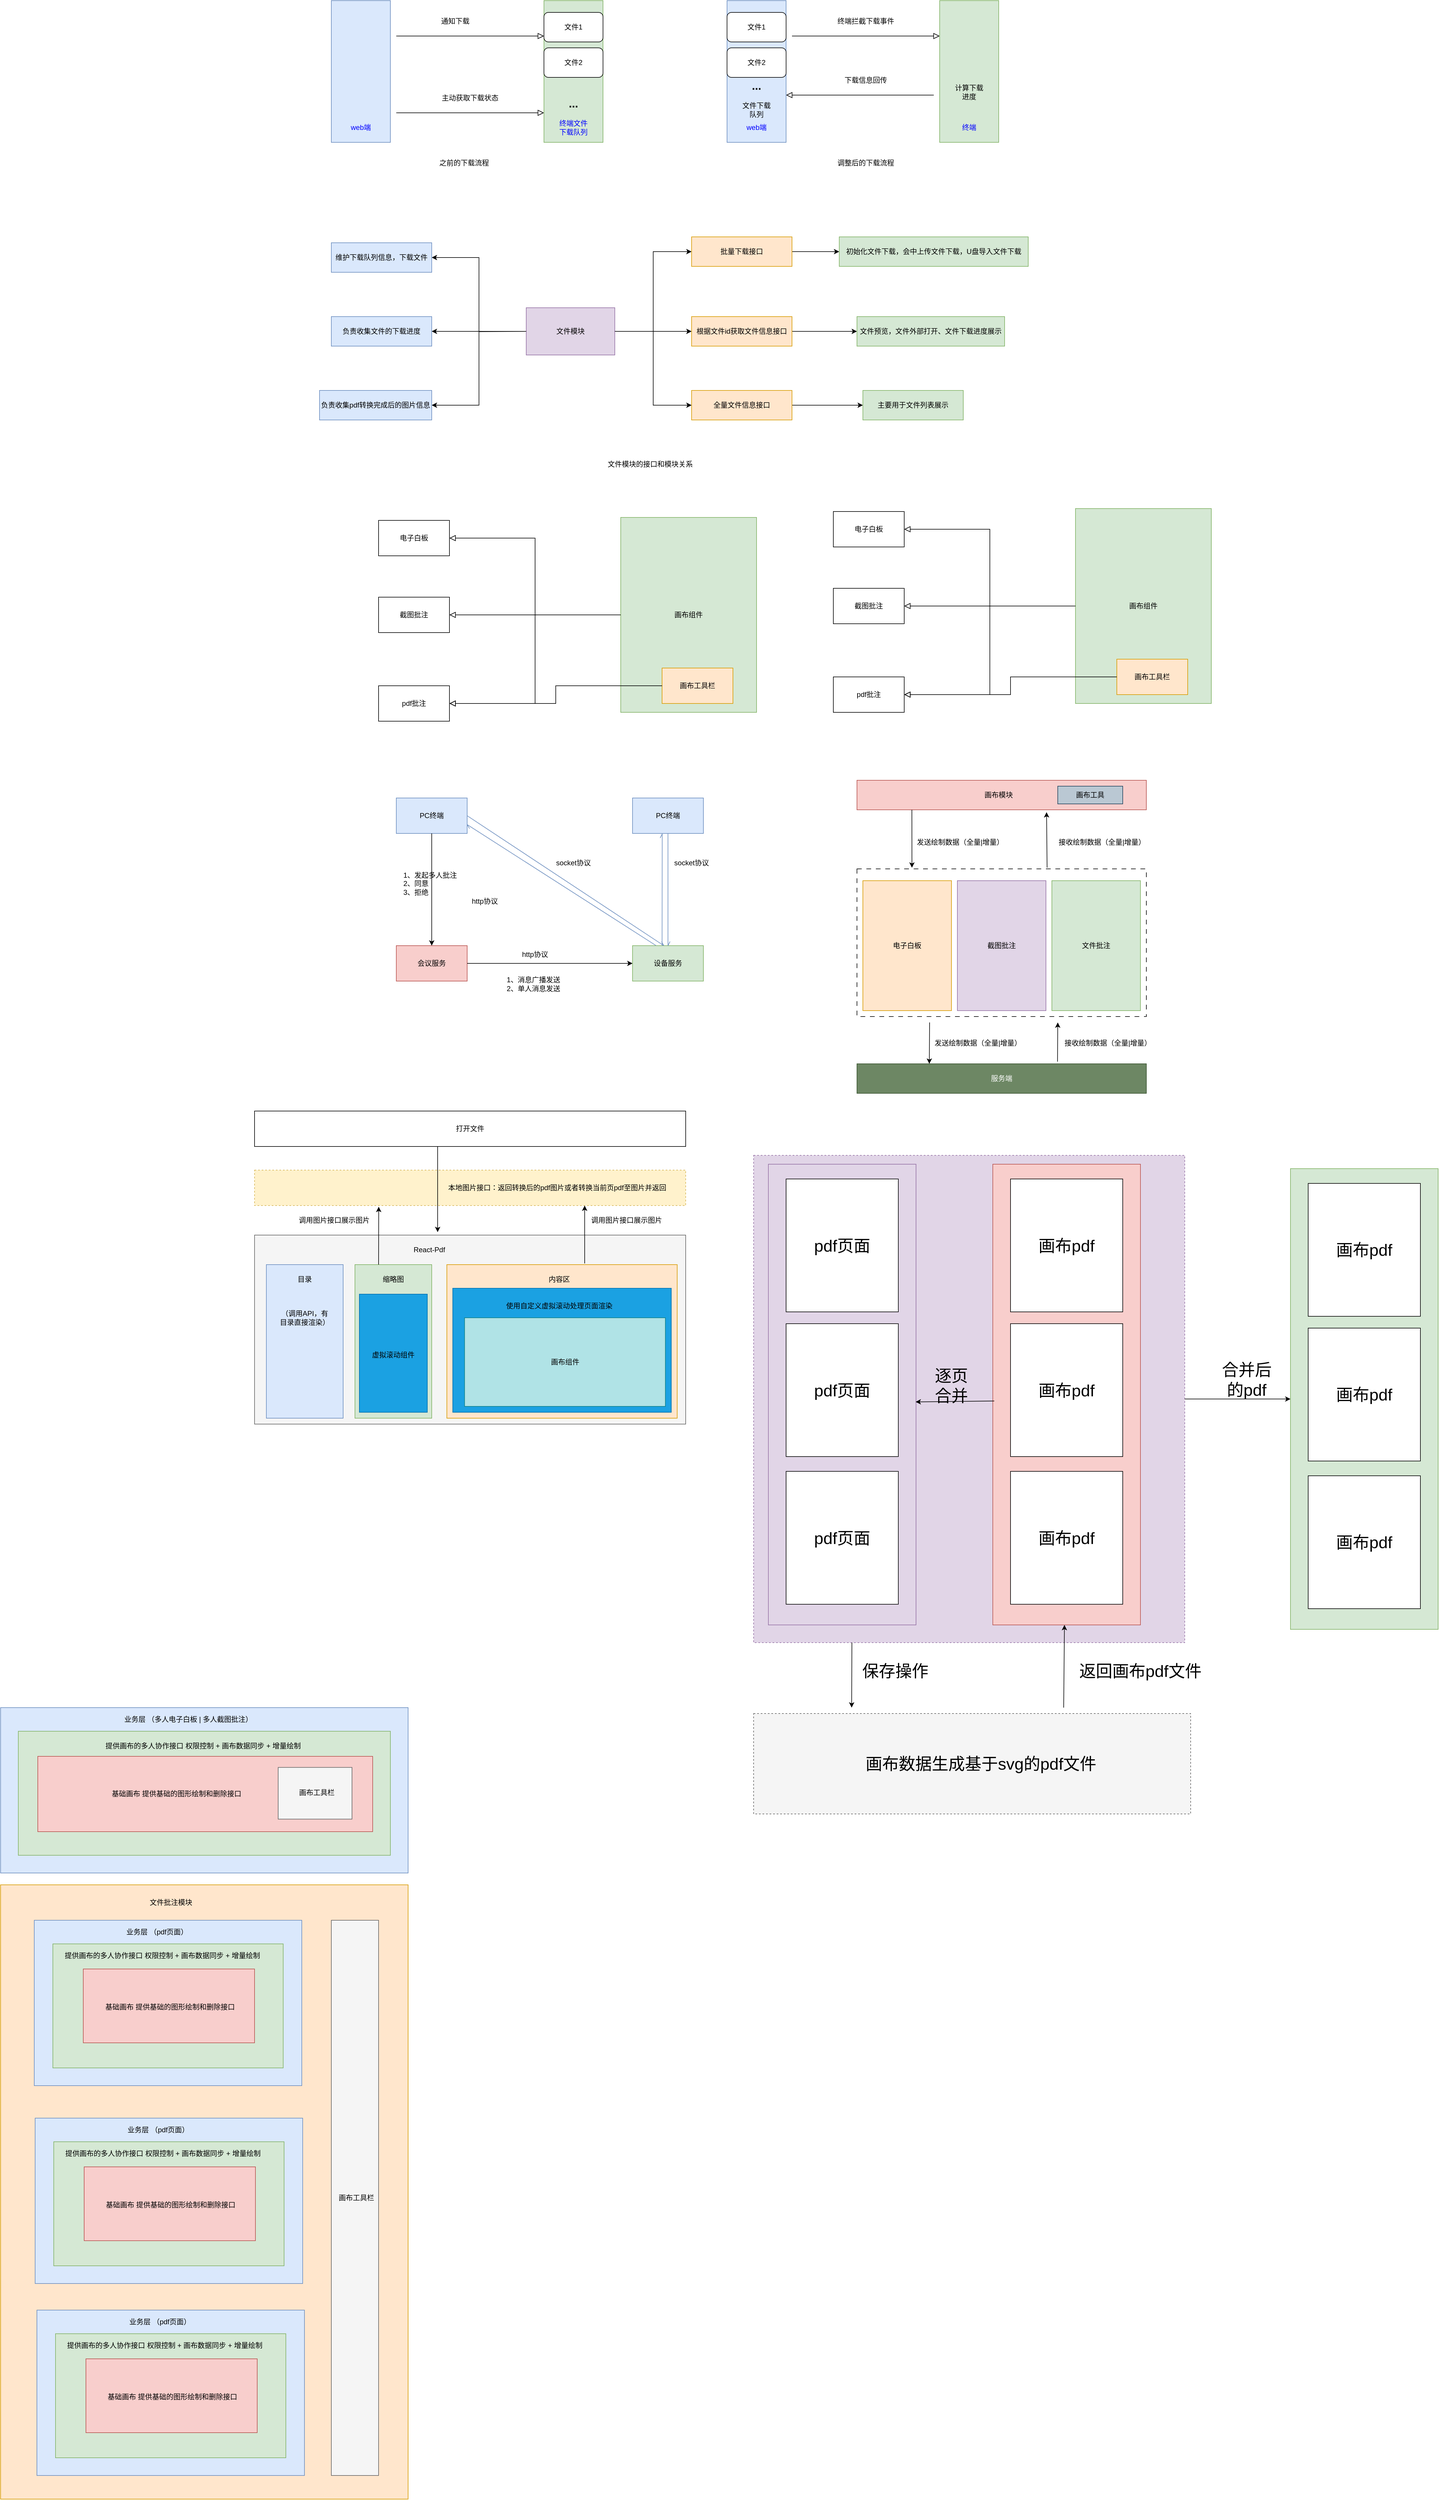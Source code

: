 <mxfile version="22.1.11" type="github">
  <diagram name="第 1 页" id="ExTiOvINmQSWUFrJPMDl">
    <mxGraphModel dx="3347" dy="1380" grid="1" gridSize="10" guides="1" tooltips="1" connect="1" arrows="1" fold="1" page="1" pageScale="1" pageWidth="827" pageHeight="1169" math="0" shadow="0">
      <root>
        <mxCell id="0" />
        <mxCell id="1" parent="0" />
        <mxCell id="SdTUQV1muve1M0gxpiIX-46" value="" style="rounded=0;whiteSpace=wrap;html=1;dashed=1;fillColor=#e1d5e7;strokeColor=#9673a6;fontSize=28;" vertex="1" parent="1">
          <mxGeometry x="745" y="2035" width="730" height="825" as="geometry" />
        </mxCell>
        <mxCell id="SdTUQV1muve1M0gxpiIX-39" value="" style="rounded=0;whiteSpace=wrap;html=1;dashed=1;fillColor=#fff2cc;strokeColor=#d6b656;" vertex="1" parent="1">
          <mxGeometry x="-100" y="2060" width="730" height="60" as="geometry" />
        </mxCell>
        <mxCell id="yBqRNHplVpy1pxyJX8kC-1" value="" style="rounded=0;whiteSpace=wrap;html=1;fillColor=#dae8fc;strokeColor=#6c8ebf;" parent="1" vertex="1">
          <mxGeometry x="30" y="80" width="100" height="240" as="geometry" />
        </mxCell>
        <mxCell id="yBqRNHplVpy1pxyJX8kC-4" value="" style="rounded=0;whiteSpace=wrap;html=1;fillColor=#d5e8d4;strokeColor=#82b366;" parent="1" vertex="1">
          <mxGeometry x="390" y="80" width="100" height="240" as="geometry" />
        </mxCell>
        <mxCell id="yBqRNHplVpy1pxyJX8kC-6" value="文件1" style="rounded=1;whiteSpace=wrap;html=1;" parent="1" vertex="1">
          <mxGeometry x="390" y="100" width="100" height="50" as="geometry" />
        </mxCell>
        <mxCell id="yBqRNHplVpy1pxyJX8kC-9" value="" style="rounded=0;html=1;jettySize=auto;orthogonalLoop=1;fontSize=11;endArrow=block;endFill=0;endSize=8;strokeWidth=1;shadow=0;labelBackgroundColor=none;edgeStyle=orthogonalEdgeStyle;exitX=1;exitY=0.5;exitDx=0;exitDy=0;entryX=0;entryY=0.5;entryDx=0;entryDy=0;" parent="1" edge="1">
          <mxGeometry relative="1" as="geometry">
            <mxPoint x="140" y="140" as="sourcePoint" />
            <mxPoint x="390" y="140" as="targetPoint" />
          </mxGeometry>
        </mxCell>
        <mxCell id="yBqRNHplVpy1pxyJX8kC-10" value="文件2" style="rounded=1;whiteSpace=wrap;html=1;" parent="1" vertex="1">
          <mxGeometry x="390" y="160" width="100" height="50" as="geometry" />
        </mxCell>
        <mxCell id="yBqRNHplVpy1pxyJX8kC-12" value="..." style="text;html=1;strokeColor=none;fillColor=none;align=center;verticalAlign=middle;whiteSpace=wrap;rounded=0;fontStyle=1;fontSize=19;" parent="1" vertex="1">
          <mxGeometry x="410" y="240" width="60" height="30" as="geometry" />
        </mxCell>
        <mxCell id="yBqRNHplVpy1pxyJX8kC-13" value="终端文件下载队列" style="text;html=1;strokeColor=none;fillColor=none;align=center;verticalAlign=middle;whiteSpace=wrap;rounded=0;fontColor=#0000FF;" parent="1" vertex="1">
          <mxGeometry x="410" y="280" width="60" height="30" as="geometry" />
        </mxCell>
        <mxCell id="yBqRNHplVpy1pxyJX8kC-14" value="web端" style="text;html=1;strokeColor=none;fillColor=none;align=center;verticalAlign=middle;whiteSpace=wrap;rounded=0;fontColor=#0000FF;" parent="1" vertex="1">
          <mxGeometry x="50" y="280" width="60" height="30" as="geometry" />
        </mxCell>
        <mxCell id="yBqRNHplVpy1pxyJX8kC-16" value="通知下载" style="text;html=1;strokeColor=none;fillColor=none;align=center;verticalAlign=middle;whiteSpace=wrap;rounded=0;" parent="1" vertex="1">
          <mxGeometry x="210" y="100" width="60" height="30" as="geometry" />
        </mxCell>
        <mxCell id="yBqRNHplVpy1pxyJX8kC-43" value="主动获取下载状态" style="text;html=1;strokeColor=none;fillColor=none;align=center;verticalAlign=middle;whiteSpace=wrap;rounded=0;" parent="1" vertex="1">
          <mxGeometry x="210" y="230" width="110" height="30" as="geometry" />
        </mxCell>
        <mxCell id="yBqRNHplVpy1pxyJX8kC-44" value="" style="rounded=0;html=1;jettySize=auto;orthogonalLoop=1;fontSize=11;endArrow=block;endFill=0;endSize=8;strokeWidth=1;shadow=0;labelBackgroundColor=none;edgeStyle=orthogonalEdgeStyle;exitX=1;exitY=0.5;exitDx=0;exitDy=0;entryX=0;entryY=0.5;entryDx=0;entryDy=0;" parent="1" edge="1">
          <mxGeometry relative="1" as="geometry">
            <mxPoint x="140" y="270" as="sourcePoint" />
            <mxPoint x="390" y="270" as="targetPoint" />
          </mxGeometry>
        </mxCell>
        <mxCell id="yBqRNHplVpy1pxyJX8kC-45" value="之前的下载流程" style="text;html=1;strokeColor=none;fillColor=none;align=center;verticalAlign=middle;whiteSpace=wrap;rounded=0;" parent="1" vertex="1">
          <mxGeometry x="190" y="340" width="130" height="30" as="geometry" />
        </mxCell>
        <mxCell id="yBqRNHplVpy1pxyJX8kC-48" value="文件模块的接口和模块关系" style="text;html=1;strokeColor=none;fillColor=none;align=center;verticalAlign=middle;whiteSpace=wrap;rounded=0;" parent="1" vertex="1">
          <mxGeometry x="460" y="850" width="220" height="30" as="geometry" />
        </mxCell>
        <mxCell id="yBqRNHplVpy1pxyJX8kC-51" value="" style="edgeStyle=orthogonalEdgeStyle;rounded=0;orthogonalLoop=1;jettySize=auto;html=1;entryX=0;entryY=0.5;entryDx=0;entryDy=0;" parent="1" source="yBqRNHplVpy1pxyJX8kC-49" target="yBqRNHplVpy1pxyJX8kC-50" edge="1">
          <mxGeometry relative="1" as="geometry" />
        </mxCell>
        <mxCell id="yBqRNHplVpy1pxyJX8kC-78" value="" style="edgeStyle=orthogonalEdgeStyle;rounded=0;orthogonalLoop=1;jettySize=auto;html=1;entryX=1;entryY=0.5;entryDx=0;entryDy=0;" parent="1" source="yBqRNHplVpy1pxyJX8kC-49" target="yBqRNHplVpy1pxyJX8kC-79" edge="1">
          <mxGeometry relative="1" as="geometry">
            <mxPoint x="165" y="560" as="targetPoint" />
          </mxGeometry>
        </mxCell>
        <mxCell id="yBqRNHplVpy1pxyJX8kC-49" value="文件模块" style="rounded=0;whiteSpace=wrap;html=1;fillColor=#e1d5e7;strokeColor=#9673a6;" parent="1" vertex="1">
          <mxGeometry x="360" y="600" width="150" height="80" as="geometry" />
        </mxCell>
        <mxCell id="yBqRNHplVpy1pxyJX8kC-61" value="" style="edgeStyle=orthogonalEdgeStyle;rounded=0;orthogonalLoop=1;jettySize=auto;html=1;" parent="1" source="yBqRNHplVpy1pxyJX8kC-50" target="yBqRNHplVpy1pxyJX8kC-60" edge="1">
          <mxGeometry relative="1" as="geometry" />
        </mxCell>
        <mxCell id="yBqRNHplVpy1pxyJX8kC-50" value="批量下载接口" style="rounded=0;whiteSpace=wrap;html=1;fillColor=#ffe6cc;strokeColor=#d79b00;" parent="1" vertex="1">
          <mxGeometry x="640" y="480" width="170" height="50" as="geometry" />
        </mxCell>
        <mxCell id="yBqRNHplVpy1pxyJX8kC-59" value="" style="edgeStyle=orthogonalEdgeStyle;rounded=0;orthogonalLoop=1;jettySize=auto;html=1;" parent="1" source="yBqRNHplVpy1pxyJX8kC-52" target="yBqRNHplVpy1pxyJX8kC-58" edge="1">
          <mxGeometry relative="1" as="geometry" />
        </mxCell>
        <mxCell id="yBqRNHplVpy1pxyJX8kC-52" value="根据文件id获取文件信息接口" style="rounded=0;whiteSpace=wrap;html=1;fillColor=#ffe6cc;strokeColor=#d79b00;" parent="1" vertex="1">
          <mxGeometry x="640" y="615" width="170" height="50" as="geometry" />
        </mxCell>
        <mxCell id="yBqRNHplVpy1pxyJX8kC-57" value="" style="edgeStyle=orthogonalEdgeStyle;rounded=0;orthogonalLoop=1;jettySize=auto;html=1;" parent="1" source="yBqRNHplVpy1pxyJX8kC-53" target="yBqRNHplVpy1pxyJX8kC-56" edge="1">
          <mxGeometry relative="1" as="geometry" />
        </mxCell>
        <mxCell id="yBqRNHplVpy1pxyJX8kC-53" value="全量文件信息接口" style="rounded=0;whiteSpace=wrap;html=1;fillColor=#ffe6cc;strokeColor=#d79b00;" parent="1" vertex="1">
          <mxGeometry x="640" y="740" width="170" height="50" as="geometry" />
        </mxCell>
        <mxCell id="yBqRNHplVpy1pxyJX8kC-54" value="" style="edgeStyle=orthogonalEdgeStyle;rounded=0;orthogonalLoop=1;jettySize=auto;html=1;entryX=0;entryY=0.5;entryDx=0;entryDy=0;exitX=1;exitY=0.5;exitDx=0;exitDy=0;" parent="1" source="yBqRNHplVpy1pxyJX8kC-49" target="yBqRNHplVpy1pxyJX8kC-52" edge="1">
          <mxGeometry relative="1" as="geometry">
            <mxPoint x="520" y="650" as="sourcePoint" />
            <mxPoint x="650" y="515" as="targetPoint" />
          </mxGeometry>
        </mxCell>
        <mxCell id="yBqRNHplVpy1pxyJX8kC-55" value="" style="edgeStyle=orthogonalEdgeStyle;rounded=0;orthogonalLoop=1;jettySize=auto;html=1;entryX=0;entryY=0.5;entryDx=0;entryDy=0;exitX=1;exitY=0.5;exitDx=0;exitDy=0;" parent="1" source="yBqRNHplVpy1pxyJX8kC-49" target="yBqRNHplVpy1pxyJX8kC-53" edge="1">
          <mxGeometry relative="1" as="geometry">
            <mxPoint x="520" y="650" as="sourcePoint" />
            <mxPoint x="650" y="515" as="targetPoint" />
          </mxGeometry>
        </mxCell>
        <mxCell id="yBqRNHplVpy1pxyJX8kC-56" value="主要用于文件列表展示" style="rounded=0;whiteSpace=wrap;html=1;fillColor=#d5e8d4;strokeColor=#82b366;" parent="1" vertex="1">
          <mxGeometry x="930" y="740" width="170" height="50" as="geometry" />
        </mxCell>
        <mxCell id="yBqRNHplVpy1pxyJX8kC-58" value="文件预览，文件外部打开、文件下载进度展示" style="rounded=0;whiteSpace=wrap;html=1;fillColor=#d5e8d4;strokeColor=#82b366;" parent="1" vertex="1">
          <mxGeometry x="920" y="615" width="250" height="50" as="geometry" />
        </mxCell>
        <mxCell id="yBqRNHplVpy1pxyJX8kC-60" value="初始化文件下载，会中上传文件下载，U盘导入文件下载" style="rounded=0;whiteSpace=wrap;html=1;fillColor=#d5e8d4;strokeColor=#82b366;" parent="1" vertex="1">
          <mxGeometry x="890" y="480" width="320" height="50" as="geometry" />
        </mxCell>
        <mxCell id="yBqRNHplVpy1pxyJX8kC-63" value="" style="rounded=0;whiteSpace=wrap;html=1;fillColor=#dae8fc;strokeColor=#6c8ebf;" parent="1" vertex="1">
          <mxGeometry x="700" y="80" width="100" height="240" as="geometry" />
        </mxCell>
        <mxCell id="yBqRNHplVpy1pxyJX8kC-64" value="" style="rounded=0;whiteSpace=wrap;html=1;fillColor=#d5e8d4;strokeColor=#82b366;" parent="1" vertex="1">
          <mxGeometry x="1060" y="80" width="100" height="240" as="geometry" />
        </mxCell>
        <mxCell id="yBqRNHplVpy1pxyJX8kC-65" value="文件1" style="rounded=1;whiteSpace=wrap;html=1;" parent="1" vertex="1">
          <mxGeometry x="700" y="100" width="100" height="50" as="geometry" />
        </mxCell>
        <mxCell id="yBqRNHplVpy1pxyJX8kC-66" value="" style="rounded=0;html=1;jettySize=auto;orthogonalLoop=1;fontSize=11;endArrow=block;endFill=0;endSize=8;strokeWidth=1;shadow=0;labelBackgroundColor=none;edgeStyle=orthogonalEdgeStyle;exitX=1;exitY=0.5;exitDx=0;exitDy=0;entryX=0;entryY=0.5;entryDx=0;entryDy=0;" parent="1" edge="1">
          <mxGeometry relative="1" as="geometry">
            <mxPoint x="810" y="140" as="sourcePoint" />
            <mxPoint x="1060" y="140" as="targetPoint" />
          </mxGeometry>
        </mxCell>
        <mxCell id="yBqRNHplVpy1pxyJX8kC-67" value="文件2" style="rounded=1;whiteSpace=wrap;html=1;" parent="1" vertex="1">
          <mxGeometry x="700" y="160" width="100" height="50" as="geometry" />
        </mxCell>
        <mxCell id="yBqRNHplVpy1pxyJX8kC-68" value="..." style="text;html=1;strokeColor=none;fillColor=none;align=center;verticalAlign=middle;whiteSpace=wrap;rounded=0;fontStyle=1;fontSize=19;" parent="1" vertex="1">
          <mxGeometry x="720" y="210" width="60" height="30" as="geometry" />
        </mxCell>
        <mxCell id="yBqRNHplVpy1pxyJX8kC-69" value="终端" style="text;html=1;strokeColor=none;fillColor=none;align=center;verticalAlign=middle;whiteSpace=wrap;rounded=0;fontColor=#0000FF;" parent="1" vertex="1">
          <mxGeometry x="1080" y="280" width="60" height="30" as="geometry" />
        </mxCell>
        <mxCell id="yBqRNHplVpy1pxyJX8kC-70" value="web端" style="text;html=1;strokeColor=none;fillColor=none;align=center;verticalAlign=middle;whiteSpace=wrap;rounded=0;fontColor=#0000FF;" parent="1" vertex="1">
          <mxGeometry x="720" y="280" width="60" height="30" as="geometry" />
        </mxCell>
        <mxCell id="yBqRNHplVpy1pxyJX8kC-71" value="" style="rounded=0;html=1;jettySize=auto;orthogonalLoop=1;fontSize=11;endArrow=block;endFill=0;endSize=8;strokeWidth=1;shadow=0;labelBackgroundColor=none;edgeStyle=orthogonalEdgeStyle;exitX=0;exitY=0.75;exitDx=0;exitDy=0;" parent="1" edge="1">
          <mxGeometry relative="1" as="geometry">
            <mxPoint x="1050" y="240" as="sourcePoint" />
            <mxPoint x="800" y="240" as="targetPoint" />
          </mxGeometry>
        </mxCell>
        <mxCell id="yBqRNHplVpy1pxyJX8kC-72" value="终端拦截下载事件" style="text;html=1;strokeColor=none;fillColor=none;align=center;verticalAlign=middle;whiteSpace=wrap;rounded=0;" parent="1" vertex="1">
          <mxGeometry x="880" y="100" width="110" height="30" as="geometry" />
        </mxCell>
        <mxCell id="yBqRNHplVpy1pxyJX8kC-73" value="下载信息回传" style="text;html=1;strokeColor=none;fillColor=none;align=center;verticalAlign=middle;whiteSpace=wrap;rounded=0;" parent="1" vertex="1">
          <mxGeometry x="880" y="200" width="110" height="30" as="geometry" />
        </mxCell>
        <mxCell id="yBqRNHplVpy1pxyJX8kC-74" value="文件下载队列" style="text;html=1;strokeColor=none;fillColor=none;align=center;verticalAlign=middle;whiteSpace=wrap;rounded=0;fontColor=#000000;" parent="1" vertex="1">
          <mxGeometry x="720" y="250" width="60" height="30" as="geometry" />
        </mxCell>
        <mxCell id="yBqRNHplVpy1pxyJX8kC-75" value="调整后的下载流程" style="text;html=1;strokeColor=none;fillColor=none;align=center;verticalAlign=middle;whiteSpace=wrap;rounded=0;" parent="1" vertex="1">
          <mxGeometry x="870" y="340" width="130" height="30" as="geometry" />
        </mxCell>
        <mxCell id="yBqRNHplVpy1pxyJX8kC-76" value="计算下载进度" style="text;html=1;strokeColor=none;fillColor=none;align=center;verticalAlign=middle;whiteSpace=wrap;rounded=0;" parent="1" vertex="1">
          <mxGeometry x="1080" y="220" width="60" height="30" as="geometry" />
        </mxCell>
        <mxCell id="yBqRNHplVpy1pxyJX8kC-79" value="维护下载队列信息，下载文件" style="rounded=0;whiteSpace=wrap;html=1;fillColor=#dae8fc;strokeColor=#6c8ebf;" parent="1" vertex="1">
          <mxGeometry x="30" y="490" width="170" height="50" as="geometry" />
        </mxCell>
        <mxCell id="yBqRNHplVpy1pxyJX8kC-80" value="负责收集文件的下载进度" style="rounded=0;whiteSpace=wrap;html=1;fillColor=#dae8fc;strokeColor=#6c8ebf;" parent="1" vertex="1">
          <mxGeometry x="30" y="615" width="170" height="50" as="geometry" />
        </mxCell>
        <mxCell id="yBqRNHplVpy1pxyJX8kC-81" value="" style="edgeStyle=orthogonalEdgeStyle;rounded=0;orthogonalLoop=1;jettySize=auto;html=1;exitX=0;exitY=0.5;exitDx=0;exitDy=0;" parent="1" source="yBqRNHplVpy1pxyJX8kC-49" target="yBqRNHplVpy1pxyJX8kC-80" edge="1">
          <mxGeometry relative="1" as="geometry">
            <mxPoint x="370" y="650" as="sourcePoint" />
            <mxPoint x="210" y="525" as="targetPoint" />
          </mxGeometry>
        </mxCell>
        <mxCell id="yBqRNHplVpy1pxyJX8kC-82" value="负责收集pdf转换完成后的图片信息" style="rounded=0;whiteSpace=wrap;html=1;fillColor=#dae8fc;strokeColor=#6c8ebf;" parent="1" vertex="1">
          <mxGeometry x="10" y="740" width="190" height="50" as="geometry" />
        </mxCell>
        <mxCell id="yBqRNHplVpy1pxyJX8kC-83" value="" style="edgeStyle=orthogonalEdgeStyle;rounded=0;orthogonalLoop=1;jettySize=auto;html=1;entryX=1;entryY=0.5;entryDx=0;entryDy=0;" parent="1" target="yBqRNHplVpy1pxyJX8kC-82" edge="1">
          <mxGeometry relative="1" as="geometry">
            <mxPoint x="360" y="640" as="sourcePoint" />
            <mxPoint x="210" y="525" as="targetPoint" />
          </mxGeometry>
        </mxCell>
        <mxCell id="yBqRNHplVpy1pxyJX8kC-91" value="画布组件" style="rounded=0;whiteSpace=wrap;html=1;fillColor=#d5e8d4;strokeColor=#82b366;" parent="1" vertex="1">
          <mxGeometry x="520" y="955" width="230" height="330" as="geometry" />
        </mxCell>
        <mxCell id="yBqRNHplVpy1pxyJX8kC-92" value="电子白板" style="rounded=0;whiteSpace=wrap;html=1;" parent="1" vertex="1">
          <mxGeometry x="110" y="960" width="120" height="60" as="geometry" />
        </mxCell>
        <mxCell id="yBqRNHplVpy1pxyJX8kC-93" value="截图批注" style="rounded=0;whiteSpace=wrap;html=1;" parent="1" vertex="1">
          <mxGeometry x="110" y="1090" width="120" height="60" as="geometry" />
        </mxCell>
        <mxCell id="yBqRNHplVpy1pxyJX8kC-94" value="pdf批注" style="rounded=0;whiteSpace=wrap;html=1;" parent="1" vertex="1">
          <mxGeometry x="110" y="1240" width="120" height="60" as="geometry" />
        </mxCell>
        <mxCell id="yBqRNHplVpy1pxyJX8kC-98" value="" style="rounded=0;html=1;jettySize=auto;orthogonalLoop=1;fontSize=11;endArrow=block;endFill=0;endSize=8;strokeWidth=1;shadow=0;labelBackgroundColor=none;edgeStyle=orthogonalEdgeStyle;entryX=1;entryY=0.5;entryDx=0;entryDy=0;exitX=0;exitY=0.5;exitDx=0;exitDy=0;" parent="1" source="yBqRNHplVpy1pxyJX8kC-91" target="yBqRNHplVpy1pxyJX8kC-92" edge="1">
          <mxGeometry relative="1" as="geometry">
            <mxPoint x="660" y="1110" as="sourcePoint" />
            <mxPoint x="660" y="1160" as="targetPoint" />
          </mxGeometry>
        </mxCell>
        <mxCell id="yBqRNHplVpy1pxyJX8kC-99" value="" style="rounded=0;html=1;jettySize=auto;orthogonalLoop=1;fontSize=11;endArrow=block;endFill=0;endSize=8;strokeWidth=1;shadow=0;labelBackgroundColor=none;edgeStyle=orthogonalEdgeStyle;entryX=1;entryY=0.5;entryDx=0;entryDy=0;exitX=0;exitY=0.5;exitDx=0;exitDy=0;" parent="1" source="yBqRNHplVpy1pxyJX8kC-91" target="yBqRNHplVpy1pxyJX8kC-93" edge="1">
          <mxGeometry relative="1" as="geometry">
            <mxPoint x="530" y="1130" as="sourcePoint" />
            <mxPoint x="240" y="1000" as="targetPoint" />
          </mxGeometry>
        </mxCell>
        <mxCell id="yBqRNHplVpy1pxyJX8kC-101" value="" style="rounded=0;html=1;jettySize=auto;orthogonalLoop=1;fontSize=11;endArrow=block;endFill=0;endSize=8;strokeWidth=1;shadow=0;labelBackgroundColor=none;edgeStyle=orthogonalEdgeStyle;entryX=1;entryY=0.5;entryDx=0;entryDy=0;exitX=0;exitY=0.5;exitDx=0;exitDy=0;" parent="1" source="yBqRNHplVpy1pxyJX8kC-91" target="yBqRNHplVpy1pxyJX8kC-94" edge="1">
          <mxGeometry relative="1" as="geometry">
            <mxPoint x="530" y="1130" as="sourcePoint" />
            <mxPoint x="240" y="1130" as="targetPoint" />
          </mxGeometry>
        </mxCell>
        <mxCell id="yBqRNHplVpy1pxyJX8kC-102" value="画布工具栏" style="rounded=0;whiteSpace=wrap;html=1;fillColor=#ffe6cc;strokeColor=#d79b00;" parent="1" vertex="1">
          <mxGeometry x="590" y="1210" width="120" height="60" as="geometry" />
        </mxCell>
        <mxCell id="yBqRNHplVpy1pxyJX8kC-103" value="" style="rounded=0;html=1;jettySize=auto;orthogonalLoop=1;fontSize=11;endArrow=block;endFill=0;endSize=8;strokeWidth=1;shadow=0;labelBackgroundColor=none;edgeStyle=orthogonalEdgeStyle;entryX=1;entryY=0.5;entryDx=0;entryDy=0;exitX=0;exitY=0.5;exitDx=0;exitDy=0;" parent="1" source="yBqRNHplVpy1pxyJX8kC-102" target="yBqRNHplVpy1pxyJX8kC-94" edge="1">
          <mxGeometry relative="1" as="geometry">
            <mxPoint x="470" y="1140" as="sourcePoint" />
            <mxPoint x="470" y="1190" as="targetPoint" />
          </mxGeometry>
        </mxCell>
        <mxCell id="yBqRNHplVpy1pxyJX8kC-104" value="PC终端" style="rounded=0;whiteSpace=wrap;html=1;fillColor=#dae8fc;strokeColor=#6c8ebf;" parent="1" vertex="1">
          <mxGeometry x="140" y="1430" width="120" height="60" as="geometry" />
        </mxCell>
        <mxCell id="yBqRNHplVpy1pxyJX8kC-105" value="会议服务" style="rounded=0;whiteSpace=wrap;html=1;fillColor=#f8cecc;strokeColor=#b85450;" parent="1" vertex="1">
          <mxGeometry x="140" y="1680" width="120" height="60" as="geometry" />
        </mxCell>
        <mxCell id="yBqRNHplVpy1pxyJX8kC-106" value="设备服务" style="rounded=0;whiteSpace=wrap;html=1;fillColor=#d5e8d4;strokeColor=#82b366;" parent="1" vertex="1">
          <mxGeometry x="540" y="1680" width="120" height="60" as="geometry" />
        </mxCell>
        <mxCell id="yBqRNHplVpy1pxyJX8kC-107" value="" style="endArrow=classic;html=1;rounded=0;exitX=0.5;exitY=1;exitDx=0;exitDy=0;entryX=0.5;entryY=0;entryDx=0;entryDy=0;" parent="1" source="yBqRNHplVpy1pxyJX8kC-104" target="yBqRNHplVpy1pxyJX8kC-105" edge="1">
          <mxGeometry width="50" height="50" relative="1" as="geometry">
            <mxPoint x="400" y="1740" as="sourcePoint" />
            <mxPoint x="240" y="1560" as="targetPoint" />
          </mxGeometry>
        </mxCell>
        <mxCell id="yBqRNHplVpy1pxyJX8kC-108" value="" style="endArrow=classic;html=1;rounded=0;exitX=0;exitY=0.5;exitDx=0;exitDy=0;entryX=0;entryY=0.5;entryDx=0;entryDy=0;" parent="1" target="yBqRNHplVpy1pxyJX8kC-106" edge="1">
          <mxGeometry width="50" height="50" relative="1" as="geometry">
            <mxPoint x="260" y="1710" as="sourcePoint" />
            <mxPoint x="140" y="1880" as="targetPoint" />
          </mxGeometry>
        </mxCell>
        <mxCell id="yBqRNHplVpy1pxyJX8kC-109" value="" style="endArrow=openAsync;html=1;rounded=0;endFill=0;fillColor=#dae8fc;strokeColor=#6c8ebf;" parent="1" edge="1">
          <mxGeometry width="50" height="50" relative="1" as="geometry">
            <mxPoint x="580" y="1680" as="sourcePoint" />
            <mxPoint x="260" y="1475" as="targetPoint" />
          </mxGeometry>
        </mxCell>
        <mxCell id="yBqRNHplVpy1pxyJX8kC-110" value="" style="endArrow=openAsync;html=1;rounded=0;exitX=1;exitY=0.5;exitDx=0;exitDy=0;entryX=0.442;entryY=0;entryDx=0;entryDy=0;entryPerimeter=0;endFill=0;fillColor=#dae8fc;strokeColor=#6c8ebf;" parent="1" source="yBqRNHplVpy1pxyJX8kC-104" target="yBqRNHplVpy1pxyJX8kC-106" edge="1">
          <mxGeometry width="50" height="50" relative="1" as="geometry">
            <mxPoint x="590" y="1690" as="sourcePoint" />
            <mxPoint x="650" y="1540" as="targetPoint" />
          </mxGeometry>
        </mxCell>
        <mxCell id="yBqRNHplVpy1pxyJX8kC-111" value="socket协议" style="text;html=1;strokeColor=none;fillColor=none;align=center;verticalAlign=middle;whiteSpace=wrap;rounded=0;" parent="1" vertex="1">
          <mxGeometry x="600" y="1530" width="80" height="20" as="geometry" />
        </mxCell>
        <mxCell id="yBqRNHplVpy1pxyJX8kC-112" value="http协议" style="text;html=1;strokeColor=none;fillColor=none;align=center;verticalAlign=middle;whiteSpace=wrap;rounded=0;" parent="1" vertex="1">
          <mxGeometry x="345" y="1680" width="60" height="30" as="geometry" />
        </mxCell>
        <mxCell id="yBqRNHplVpy1pxyJX8kC-113" value="http协议" style="text;html=1;strokeColor=none;fillColor=none;align=center;verticalAlign=middle;whiteSpace=wrap;rounded=0;" parent="1" vertex="1">
          <mxGeometry x="260" y="1590" width="60" height="30" as="geometry" />
        </mxCell>
        <mxCell id="yBqRNHplVpy1pxyJX8kC-114" value="1、发起多人批注&lt;br&gt;2、同意&lt;br&gt;3、拒绝" style="text;html=1;strokeColor=none;fillColor=none;align=left;verticalAlign=middle;whiteSpace=wrap;rounded=0;" parent="1" vertex="1">
          <mxGeometry x="150" y="1540" width="110" height="70" as="geometry" />
        </mxCell>
        <mxCell id="yBqRNHplVpy1pxyJX8kC-115" value="1、消息广播发送&lt;br&gt;2、单人消息发送" style="text;html=1;strokeColor=none;fillColor=none;align=left;verticalAlign=middle;whiteSpace=wrap;rounded=0;" parent="1" vertex="1">
          <mxGeometry x="325" y="1710" width="110" height="70" as="geometry" />
        </mxCell>
        <mxCell id="yBqRNHplVpy1pxyJX8kC-117" value="PC终端" style="rounded=0;whiteSpace=wrap;html=1;fillColor=#dae8fc;strokeColor=#6c8ebf;" parent="1" vertex="1">
          <mxGeometry x="540" y="1430" width="120" height="60" as="geometry" />
        </mxCell>
        <mxCell id="yBqRNHplVpy1pxyJX8kC-118" value="" style="endArrow=openAsync;html=1;rounded=0;exitX=0.5;exitY=1;exitDx=0;exitDy=0;entryX=0.5;entryY=0;entryDx=0;entryDy=0;endFill=0;fillColor=#dae8fc;strokeColor=#6c8ebf;" parent="1" source="yBqRNHplVpy1pxyJX8kC-117" target="yBqRNHplVpy1pxyJX8kC-106" edge="1">
          <mxGeometry width="50" height="50" relative="1" as="geometry">
            <mxPoint x="420" y="1470" as="sourcePoint" />
            <mxPoint x="753" y="1690" as="targetPoint" />
          </mxGeometry>
        </mxCell>
        <mxCell id="yBqRNHplVpy1pxyJX8kC-119" value="" style="endArrow=openAsync;html=1;rounded=0;endFill=0;fillColor=#dae8fc;strokeColor=#6c8ebf;entryX=0.419;entryY=1.013;entryDx=0;entryDy=0;entryPerimeter=0;" parent="1" target="yBqRNHplVpy1pxyJX8kC-117" edge="1">
          <mxGeometry width="50" height="50" relative="1" as="geometry">
            <mxPoint x="590" y="1680" as="sourcePoint" />
            <mxPoint x="270" y="1485" as="targetPoint" />
          </mxGeometry>
        </mxCell>
        <mxCell id="yBqRNHplVpy1pxyJX8kC-120" value="socket协议" style="text;html=1;strokeColor=none;fillColor=none;align=center;verticalAlign=middle;whiteSpace=wrap;rounded=0;" parent="1" vertex="1">
          <mxGeometry x="400" y="1530" width="80" height="20" as="geometry" />
        </mxCell>
        <mxCell id="yBqRNHplVpy1pxyJX8kC-121" value="画布组件" style="rounded=0;whiteSpace=wrap;html=1;fillColor=#d5e8d4;strokeColor=#82b366;" parent="1" vertex="1">
          <mxGeometry x="1290" y="940" width="230" height="330" as="geometry" />
        </mxCell>
        <mxCell id="yBqRNHplVpy1pxyJX8kC-122" value="电子白板" style="rounded=0;whiteSpace=wrap;html=1;" parent="1" vertex="1">
          <mxGeometry x="880" y="945" width="120" height="60" as="geometry" />
        </mxCell>
        <mxCell id="yBqRNHplVpy1pxyJX8kC-123" value="截图批注" style="rounded=0;whiteSpace=wrap;html=1;" parent="1" vertex="1">
          <mxGeometry x="880" y="1075" width="120" height="60" as="geometry" />
        </mxCell>
        <mxCell id="yBqRNHplVpy1pxyJX8kC-124" value="pdf批注" style="rounded=0;whiteSpace=wrap;html=1;" parent="1" vertex="1">
          <mxGeometry x="880" y="1225" width="120" height="60" as="geometry" />
        </mxCell>
        <mxCell id="yBqRNHplVpy1pxyJX8kC-125" value="" style="rounded=0;html=1;jettySize=auto;orthogonalLoop=1;fontSize=11;endArrow=block;endFill=0;endSize=8;strokeWidth=1;shadow=0;labelBackgroundColor=none;edgeStyle=orthogonalEdgeStyle;entryX=1;entryY=0.5;entryDx=0;entryDy=0;exitX=0;exitY=0.5;exitDx=0;exitDy=0;" parent="1" source="yBqRNHplVpy1pxyJX8kC-121" target="yBqRNHplVpy1pxyJX8kC-122" edge="1">
          <mxGeometry relative="1" as="geometry">
            <mxPoint x="1430" y="1095" as="sourcePoint" />
            <mxPoint x="1430" y="1145" as="targetPoint" />
          </mxGeometry>
        </mxCell>
        <mxCell id="yBqRNHplVpy1pxyJX8kC-126" value="" style="rounded=0;html=1;jettySize=auto;orthogonalLoop=1;fontSize=11;endArrow=block;endFill=0;endSize=8;strokeWidth=1;shadow=0;labelBackgroundColor=none;edgeStyle=orthogonalEdgeStyle;entryX=1;entryY=0.5;entryDx=0;entryDy=0;exitX=0;exitY=0.5;exitDx=0;exitDy=0;" parent="1" source="yBqRNHplVpy1pxyJX8kC-121" target="yBqRNHplVpy1pxyJX8kC-123" edge="1">
          <mxGeometry relative="1" as="geometry">
            <mxPoint x="1300" y="1115" as="sourcePoint" />
            <mxPoint x="1010" y="985" as="targetPoint" />
          </mxGeometry>
        </mxCell>
        <mxCell id="yBqRNHplVpy1pxyJX8kC-127" value="" style="rounded=0;html=1;jettySize=auto;orthogonalLoop=1;fontSize=11;endArrow=block;endFill=0;endSize=8;strokeWidth=1;shadow=0;labelBackgroundColor=none;edgeStyle=orthogonalEdgeStyle;entryX=1;entryY=0.5;entryDx=0;entryDy=0;exitX=0;exitY=0.5;exitDx=0;exitDy=0;" parent="1" source="yBqRNHplVpy1pxyJX8kC-121" target="yBqRNHplVpy1pxyJX8kC-124" edge="1">
          <mxGeometry relative="1" as="geometry">
            <mxPoint x="1300" y="1115" as="sourcePoint" />
            <mxPoint x="1010" y="1115" as="targetPoint" />
          </mxGeometry>
        </mxCell>
        <mxCell id="yBqRNHplVpy1pxyJX8kC-128" value="画布工具栏" style="rounded=0;whiteSpace=wrap;html=1;fillColor=#ffe6cc;strokeColor=#d79b00;" parent="1" vertex="1">
          <mxGeometry x="1360" y="1195" width="120" height="60" as="geometry" />
        </mxCell>
        <mxCell id="yBqRNHplVpy1pxyJX8kC-129" value="" style="rounded=0;html=1;jettySize=auto;orthogonalLoop=1;fontSize=11;endArrow=block;endFill=0;endSize=8;strokeWidth=1;shadow=0;labelBackgroundColor=none;edgeStyle=orthogonalEdgeStyle;entryX=1;entryY=0.5;entryDx=0;entryDy=0;exitX=0;exitY=0.5;exitDx=0;exitDy=0;" parent="1" source="yBqRNHplVpy1pxyJX8kC-128" target="yBqRNHplVpy1pxyJX8kC-124" edge="1">
          <mxGeometry relative="1" as="geometry">
            <mxPoint x="1240" y="1125" as="sourcePoint" />
            <mxPoint x="1240" y="1175" as="targetPoint" />
          </mxGeometry>
        </mxCell>
        <mxCell id="SdTUQV1muve1M0gxpiIX-1" value="" style="rounded=0;whiteSpace=wrap;html=1;fillColor=#f8cecc;strokeColor=#b85450;" vertex="1" parent="1">
          <mxGeometry x="920" y="1400" width="490" height="50" as="geometry" />
        </mxCell>
        <mxCell id="SdTUQV1muve1M0gxpiIX-2" value="画布模块" style="text;html=1;strokeColor=none;fillColor=none;align=center;verticalAlign=middle;whiteSpace=wrap;rounded=0;" vertex="1" parent="1">
          <mxGeometry x="1130" y="1410" width="60" height="30" as="geometry" />
        </mxCell>
        <mxCell id="SdTUQV1muve1M0gxpiIX-8" value="批注模块" style="rounded=0;whiteSpace=wrap;html=1;dashed=1;dashPattern=8 8;" vertex="1" parent="1">
          <mxGeometry x="920" y="1550" width="490" height="250" as="geometry" />
        </mxCell>
        <mxCell id="SdTUQV1muve1M0gxpiIX-9" value="服务端" style="rounded=0;whiteSpace=wrap;html=1;fillColor=#6d8764;fontColor=#ffffff;strokeColor=#3A5431;" vertex="1" parent="1">
          <mxGeometry x="920" y="1880" width="490" height="50" as="geometry" />
        </mxCell>
        <mxCell id="SdTUQV1muve1M0gxpiIX-10" value="" style="endArrow=classic;html=1;rounded=0;entryX=0.25;entryY=0;entryDx=0;entryDy=0;" edge="1" parent="1" target="SdTUQV1muve1M0gxpiIX-9">
          <mxGeometry width="50" height="50" relative="1" as="geometry">
            <mxPoint x="1043" y="1810" as="sourcePoint" />
            <mxPoint x="1090" y="1640" as="targetPoint" />
          </mxGeometry>
        </mxCell>
        <mxCell id="SdTUQV1muve1M0gxpiIX-11" value="" style="endArrow=classic;html=1;rounded=0;exitX=0.693;exitY=-0.072;exitDx=0;exitDy=0;exitPerimeter=0;" edge="1" parent="1" source="SdTUQV1muve1M0gxpiIX-9">
          <mxGeometry width="50" height="50" relative="1" as="geometry">
            <mxPoint x="1261" y="1810" as="sourcePoint" />
            <mxPoint x="1260" y="1810" as="targetPoint" />
          </mxGeometry>
        </mxCell>
        <mxCell id="SdTUQV1muve1M0gxpiIX-14" value="接收绘制数据（全量|增量）" style="text;html=1;strokeColor=none;fillColor=none;align=center;verticalAlign=middle;whiteSpace=wrap;rounded=0;" vertex="1" parent="1">
          <mxGeometry x="1270" y="1830" width="150" height="30" as="geometry" />
        </mxCell>
        <mxCell id="SdTUQV1muve1M0gxpiIX-15" value="发送绘制数据（全量|增量）" style="text;html=1;strokeColor=none;fillColor=none;align=center;verticalAlign=middle;whiteSpace=wrap;rounded=0;" vertex="1" parent="1">
          <mxGeometry x="1050" y="1830" width="150" height="30" as="geometry" />
        </mxCell>
        <mxCell id="SdTUQV1muve1M0gxpiIX-16" value="" style="endArrow=classic;html=1;rounded=0;entryX=0.19;entryY=-0.008;entryDx=0;entryDy=0;entryPerimeter=0;" edge="1" parent="1" target="SdTUQV1muve1M0gxpiIX-8">
          <mxGeometry width="50" height="50" relative="1" as="geometry">
            <mxPoint x="1013" y="1450" as="sourcePoint" />
            <mxPoint x="1013" y="1520" as="targetPoint" />
          </mxGeometry>
        </mxCell>
        <mxCell id="SdTUQV1muve1M0gxpiIX-17" value="发送绘制数据（全量|增量）" style="text;html=1;strokeColor=none;fillColor=none;align=center;verticalAlign=middle;whiteSpace=wrap;rounded=0;" vertex="1" parent="1">
          <mxGeometry x="1020" y="1490" width="150" height="30" as="geometry" />
        </mxCell>
        <mxCell id="SdTUQV1muve1M0gxpiIX-3" value="电子白板" style="rounded=0;whiteSpace=wrap;html=1;fillColor=#ffe6cc;strokeColor=#d79b00;" vertex="1" parent="1">
          <mxGeometry x="930" y="1570" width="150" height="220" as="geometry" />
        </mxCell>
        <mxCell id="SdTUQV1muve1M0gxpiIX-6" value="截图批注" style="rounded=0;whiteSpace=wrap;html=1;fillColor=#e1d5e7;strokeColor=#9673a6;" vertex="1" parent="1">
          <mxGeometry x="1090" y="1570" width="150" height="220" as="geometry" />
        </mxCell>
        <mxCell id="SdTUQV1muve1M0gxpiIX-7" value="文件批注" style="rounded=0;whiteSpace=wrap;html=1;fillColor=#d5e8d4;strokeColor=#82b366;" vertex="1" parent="1">
          <mxGeometry x="1250" y="1570" width="150" height="220" as="geometry" />
        </mxCell>
        <mxCell id="SdTUQV1muve1M0gxpiIX-18" value="接收绘制数据（全量|增量）" style="text;html=1;strokeColor=none;fillColor=none;align=center;verticalAlign=middle;whiteSpace=wrap;rounded=0;" vertex="1" parent="1">
          <mxGeometry x="1260" y="1490" width="150" height="30" as="geometry" />
        </mxCell>
        <mxCell id="SdTUQV1muve1M0gxpiIX-19" value="" style="endArrow=classic;html=1;rounded=0;exitX=0.657;exitY=-0.008;exitDx=0;exitDy=0;exitPerimeter=0;" edge="1" parent="1" source="SdTUQV1muve1M0gxpiIX-8">
          <mxGeometry width="50" height="50" relative="1" as="geometry">
            <mxPoint x="1241" y="1540" as="sourcePoint" />
            <mxPoint x="1241" y="1454" as="targetPoint" />
          </mxGeometry>
        </mxCell>
        <mxCell id="SdTUQV1muve1M0gxpiIX-20" value="画布工具" style="rounded=0;whiteSpace=wrap;html=1;fillColor=#bac8d3;strokeColor=#23445d;" vertex="1" parent="1">
          <mxGeometry x="1260" y="1410" width="110" height="30" as="geometry" />
        </mxCell>
        <mxCell id="SdTUQV1muve1M0gxpiIX-21" value="" style="edgeStyle=orthogonalEdgeStyle;rounded=0;orthogonalLoop=1;jettySize=auto;html=1;" edge="1" parent="1">
          <mxGeometry relative="1" as="geometry">
            <mxPoint x="210" y="2015" as="sourcePoint" />
            <mxPoint x="210" y="2165" as="targetPoint" />
          </mxGeometry>
        </mxCell>
        <mxCell id="SdTUQV1muve1M0gxpiIX-22" value="打开文件" style="rounded=0;whiteSpace=wrap;html=1;" vertex="1" parent="1">
          <mxGeometry x="-100" y="1960" width="730" height="60" as="geometry" />
        </mxCell>
        <mxCell id="SdTUQV1muve1M0gxpiIX-23" value="" style="whiteSpace=wrap;html=1;rounded=0;fillColor=#f5f5f5;strokeColor=#666666;fontColor=#333333;" vertex="1" parent="1">
          <mxGeometry x="-100" y="2170" width="730" height="320" as="geometry" />
        </mxCell>
        <mxCell id="SdTUQV1muve1M0gxpiIX-24" value="React-Pdf" style="text;html=1;strokeColor=none;fillColor=none;align=center;verticalAlign=middle;whiteSpace=wrap;rounded=0;" vertex="1" parent="1">
          <mxGeometry x="165.62" y="2180" width="60" height="30" as="geometry" />
        </mxCell>
        <mxCell id="SdTUQV1muve1M0gxpiIX-25" value="" style="rounded=0;whiteSpace=wrap;html=1;fillColor=#dae8fc;strokeColor=#6c8ebf;" vertex="1" parent="1">
          <mxGeometry x="-80" y="2220" width="130" height="260" as="geometry" />
        </mxCell>
        <mxCell id="SdTUQV1muve1M0gxpiIX-26" value="" style="rounded=0;whiteSpace=wrap;html=1;fillColor=#d5e8d4;strokeColor=#82b366;" vertex="1" parent="1">
          <mxGeometry x="70" y="2220" width="130" height="260" as="geometry" />
        </mxCell>
        <mxCell id="SdTUQV1muve1M0gxpiIX-27" value="" style="rounded=0;whiteSpace=wrap;html=1;fillColor=#ffe6cc;strokeColor=#d79b00;" vertex="1" parent="1">
          <mxGeometry x="225.62" y="2220" width="390" height="260" as="geometry" />
        </mxCell>
        <mxCell id="SdTUQV1muve1M0gxpiIX-28" value="目录" style="text;html=1;strokeColor=none;fillColor=none;align=center;verticalAlign=middle;whiteSpace=wrap;rounded=0;" vertex="1" parent="1">
          <mxGeometry x="-70" y="2230" width="110" height="30" as="geometry" />
        </mxCell>
        <mxCell id="SdTUQV1muve1M0gxpiIX-29" value="（调用API，有目录直接渲染）" style="text;html=1;strokeColor=none;fillColor=none;align=center;verticalAlign=middle;whiteSpace=wrap;rounded=0;" vertex="1" parent="1">
          <mxGeometry x="-60" y="2270" width="90" height="80" as="geometry" />
        </mxCell>
        <mxCell id="SdTUQV1muve1M0gxpiIX-30" value="缩略图" style="text;html=1;strokeColor=none;fillColor=none;align=center;verticalAlign=middle;whiteSpace=wrap;rounded=0;" vertex="1" parent="1">
          <mxGeometry x="105" y="2230" width="60" height="30" as="geometry" />
        </mxCell>
        <mxCell id="SdTUQV1muve1M0gxpiIX-31" value="内容区" style="text;html=1;strokeColor=none;fillColor=none;align=center;verticalAlign=middle;whiteSpace=wrap;rounded=0;" vertex="1" parent="1">
          <mxGeometry x="385.62" y="2230" width="60" height="30" as="geometry" />
        </mxCell>
        <mxCell id="SdTUQV1muve1M0gxpiIX-32" value="" style="rounded=0;whiteSpace=wrap;html=1;fillColor=#1ba1e2;fontColor=#ffffff;strokeColor=#006EAF;" vertex="1" parent="1">
          <mxGeometry x="77.5" y="2270" width="115" height="200" as="geometry" />
        </mxCell>
        <mxCell id="SdTUQV1muve1M0gxpiIX-33" value="虚拟滚动组件" style="text;html=1;strokeColor=none;fillColor=none;align=center;verticalAlign=middle;whiteSpace=wrap;rounded=0;" vertex="1" parent="1">
          <mxGeometry x="90" y="2275" width="90" height="195" as="geometry" />
        </mxCell>
        <mxCell id="SdTUQV1muve1M0gxpiIX-34" value="&lt;br&gt;" style="rounded=0;whiteSpace=wrap;html=1;fillColor=#1ba1e2;fontColor=#ffffff;strokeColor=#006EAF;" vertex="1" parent="1">
          <mxGeometry x="235.62" y="2260" width="370" height="210" as="geometry" />
        </mxCell>
        <mxCell id="SdTUQV1muve1M0gxpiIX-35" value="使用自定义虚拟滚动处理页面渲染" style="text;html=1;strokeColor=none;fillColor=none;align=center;verticalAlign=middle;whiteSpace=wrap;rounded=0;" vertex="1" parent="1">
          <mxGeometry x="275.62" y="2270" width="280" height="40" as="geometry" />
        </mxCell>
        <mxCell id="SdTUQV1muve1M0gxpiIX-36" value="画布组件" style="rounded=0;whiteSpace=wrap;html=1;fillColor=#b0e3e6;strokeColor=#0e8088;" vertex="1" parent="1">
          <mxGeometry x="255.62" y="2310" width="340" height="150" as="geometry" />
        </mxCell>
        <mxCell id="SdTUQV1muve1M0gxpiIX-40" value="本地图片接口：返回转换后的pdf图片或者转换当前页pdf至图片并返回" style="text;html=1;strokeColor=none;fillColor=none;align=center;verticalAlign=middle;whiteSpace=wrap;rounded=0;" vertex="1" parent="1">
          <mxGeometry x="200" y="2075" width="425" height="30" as="geometry" />
        </mxCell>
        <mxCell id="SdTUQV1muve1M0gxpiIX-41" value="" style="endArrow=classic;html=1;rounded=0;entryX=0.288;entryY=1.034;entryDx=0;entryDy=0;entryPerimeter=0;" edge="1" parent="1" target="SdTUQV1muve1M0gxpiIX-39">
          <mxGeometry width="50" height="50" relative="1" as="geometry">
            <mxPoint x="110" y="2220" as="sourcePoint" />
            <mxPoint x="160" y="2170" as="targetPoint" />
          </mxGeometry>
        </mxCell>
        <mxCell id="SdTUQV1muve1M0gxpiIX-42" value="调用图片接口展示图片" style="text;html=1;strokeColor=none;fillColor=none;align=center;verticalAlign=middle;whiteSpace=wrap;rounded=0;" vertex="1" parent="1">
          <mxGeometry x="-35" y="2130" width="140" height="30" as="geometry" />
        </mxCell>
        <mxCell id="SdTUQV1muve1M0gxpiIX-44" value="调用图片接口展示图片" style="text;html=1;strokeColor=none;fillColor=none;align=center;verticalAlign=middle;whiteSpace=wrap;rounded=0;" vertex="1" parent="1">
          <mxGeometry x="460" y="2130" width="140" height="30" as="geometry" />
        </mxCell>
        <mxCell id="SdTUQV1muve1M0gxpiIX-45" value="" style="endArrow=classic;html=1;rounded=0;entryX=0.288;entryY=1.034;entryDx=0;entryDy=0;entryPerimeter=0;" edge="1" parent="1">
          <mxGeometry width="50" height="50" relative="1" as="geometry">
            <mxPoint x="458.95" y="2218" as="sourcePoint" />
            <mxPoint x="458.95" y="2120" as="targetPoint" />
          </mxGeometry>
        </mxCell>
        <mxCell id="SdTUQV1muve1M0gxpiIX-47" value="" style="rounded=0;whiteSpace=wrap;html=1;fillColor=#e1d5e7;strokeColor=#9673a6;fontSize=28;" vertex="1" parent="1">
          <mxGeometry x="770" y="2050" width="250" height="780" as="geometry" />
        </mxCell>
        <mxCell id="SdTUQV1muve1M0gxpiIX-48" value="pdf页面" style="rounded=0;whiteSpace=wrap;html=1;fontSize=28;" vertex="1" parent="1">
          <mxGeometry x="800" y="2075" width="190" height="225" as="geometry" />
        </mxCell>
        <mxCell id="SdTUQV1muve1M0gxpiIX-49" value="pdf页面" style="rounded=0;whiteSpace=wrap;html=1;fontSize=28;" vertex="1" parent="1">
          <mxGeometry x="800" y="2320" width="190" height="225" as="geometry" />
        </mxCell>
        <mxCell id="SdTUQV1muve1M0gxpiIX-50" value="pdf页面" style="rounded=0;whiteSpace=wrap;html=1;fontSize=28;" vertex="1" parent="1">
          <mxGeometry x="800" y="2570" width="190" height="225" as="geometry" />
        </mxCell>
        <mxCell id="SdTUQV1muve1M0gxpiIX-55" value="" style="rounded=0;whiteSpace=wrap;html=1;fillColor=#f8cecc;strokeColor=#b85450;fontSize=28;" vertex="1" parent="1">
          <mxGeometry x="1150" y="2050" width="250" height="780" as="geometry" />
        </mxCell>
        <mxCell id="SdTUQV1muve1M0gxpiIX-56" value="画布pdf" style="rounded=0;whiteSpace=wrap;html=1;fontSize=28;" vertex="1" parent="1">
          <mxGeometry x="1180" y="2075" width="190" height="225" as="geometry" />
        </mxCell>
        <mxCell id="SdTUQV1muve1M0gxpiIX-57" value="画布pdf" style="rounded=0;whiteSpace=wrap;html=1;fontSize=28;" vertex="1" parent="1">
          <mxGeometry x="1180" y="2320" width="190" height="225" as="geometry" />
        </mxCell>
        <mxCell id="SdTUQV1muve1M0gxpiIX-58" value="画布pdf" style="rounded=0;whiteSpace=wrap;html=1;fontSize=28;" vertex="1" parent="1">
          <mxGeometry x="1180" y="2570" width="190" height="225" as="geometry" />
        </mxCell>
        <mxCell id="SdTUQV1muve1M0gxpiIX-60" value="" style="endArrow=classic;html=1;rounded=0;entryX=0.997;entryY=0.455;entryDx=0;entryDy=0;entryPerimeter=0;exitX=0.01;exitY=0.453;exitDx=0;exitDy=0;exitPerimeter=0;fontSize=28;" edge="1" parent="1">
          <mxGeometry width="50" height="50" relative="1" as="geometry">
            <mxPoint x="1152.5" y="2450.84" as="sourcePoint" />
            <mxPoint x="1019.25" y="2452.4" as="targetPoint" />
          </mxGeometry>
        </mxCell>
        <mxCell id="SdTUQV1muve1M0gxpiIX-61" value="逐页合并" style="text;html=1;strokeColor=none;fillColor=none;align=center;verticalAlign=middle;whiteSpace=wrap;rounded=0;fontSize=28;" vertex="1" parent="1">
          <mxGeometry x="1050" y="2410" width="60" height="30" as="geometry" />
        </mxCell>
        <mxCell id="SdTUQV1muve1M0gxpiIX-62" value="" style="rounded=0;whiteSpace=wrap;html=1;fillColor=#d5e8d4;strokeColor=#82b366;fontSize=28;" vertex="1" parent="1">
          <mxGeometry x="1654" y="2057.5" width="250" height="780" as="geometry" />
        </mxCell>
        <mxCell id="SdTUQV1muve1M0gxpiIX-63" value="画布pdf" style="rounded=0;whiteSpace=wrap;html=1;fontSize=28;" vertex="1" parent="1">
          <mxGeometry x="1684" y="2082.5" width="190" height="225" as="geometry" />
        </mxCell>
        <mxCell id="SdTUQV1muve1M0gxpiIX-64" value="画布pdf" style="rounded=0;whiteSpace=wrap;html=1;fontSize=28;" vertex="1" parent="1">
          <mxGeometry x="1684" y="2327.5" width="190" height="225" as="geometry" />
        </mxCell>
        <mxCell id="SdTUQV1muve1M0gxpiIX-65" value="画布pdf" style="rounded=0;whiteSpace=wrap;html=1;fontSize=28;" vertex="1" parent="1">
          <mxGeometry x="1684" y="2577.5" width="190" height="225" as="geometry" />
        </mxCell>
        <mxCell id="SdTUQV1muve1M0gxpiIX-67" value="" style="endArrow=classic;html=1;rounded=0;entryX=0;entryY=0.5;entryDx=0;entryDy=0;exitX=1;exitY=0.5;exitDx=0;exitDy=0;fontSize=28;" edge="1" parent="1" source="SdTUQV1muve1M0gxpiIX-46" target="SdTUQV1muve1M0gxpiIX-62">
          <mxGeometry width="50" height="50" relative="1" as="geometry">
            <mxPoint x="1110" y="2340" as="sourcePoint" />
            <mxPoint x="1160" y="2290" as="targetPoint" />
          </mxGeometry>
        </mxCell>
        <mxCell id="SdTUQV1muve1M0gxpiIX-68" value="合并后的pdf" style="text;html=1;strokeColor=none;fillColor=none;align=center;verticalAlign=middle;whiteSpace=wrap;rounded=0;fontSize=28;" vertex="1" parent="1">
          <mxGeometry x="1530" y="2400" width="100" height="30" as="geometry" />
        </mxCell>
        <mxCell id="SdTUQV1muve1M0gxpiIX-70" value="" style="rounded=0;whiteSpace=wrap;html=1;dashed=1;fillColor=#f5f5f5;fontColor=#333333;strokeColor=#666666;fontSize=28;" vertex="1" parent="1">
          <mxGeometry x="745" y="2980" width="740" height="170" as="geometry" />
        </mxCell>
        <mxCell id="SdTUQV1muve1M0gxpiIX-72" value="保存操作" style="text;html=1;strokeColor=none;fillColor=none;align=center;verticalAlign=middle;whiteSpace=wrap;rounded=0;fontSize=28;" vertex="1" parent="1">
          <mxGeometry x="900" y="2893" width="170" height="30" as="geometry" />
        </mxCell>
        <mxCell id="SdTUQV1muve1M0gxpiIX-74" value="画布数据生成基于svg的pdf文件" style="text;html=1;strokeColor=none;fillColor=none;align=center;verticalAlign=middle;whiteSpace=wrap;rounded=0;fontSize=28;" vertex="1" parent="1">
          <mxGeometry x="920" y="3020" width="420" height="90" as="geometry" />
        </mxCell>
        <mxCell id="SdTUQV1muve1M0gxpiIX-76" value="" style="endArrow=classic;html=1;rounded=0;exitX=0.228;exitY=1;exitDx=0;exitDy=0;exitPerimeter=0;fontSize=28;" edge="1" parent="1" source="SdTUQV1muve1M0gxpiIX-46">
          <mxGeometry width="50" height="50" relative="1" as="geometry">
            <mxPoint x="940" y="3060" as="sourcePoint" />
            <mxPoint x="911" y="2970" as="targetPoint" />
          </mxGeometry>
        </mxCell>
        <mxCell id="SdTUQV1muve1M0gxpiIX-77" value="" style="endArrow=classic;html=1;rounded=0;fontSize=28;" edge="1" parent="1" target="SdTUQV1muve1M0gxpiIX-55">
          <mxGeometry width="50" height="50" relative="1" as="geometry">
            <mxPoint x="1270" y="2970" as="sourcePoint" />
            <mxPoint x="921" y="2980" as="targetPoint" />
          </mxGeometry>
        </mxCell>
        <mxCell id="SdTUQV1muve1M0gxpiIX-78" value="返回画布pdf文件" style="text;html=1;strokeColor=none;fillColor=none;align=center;verticalAlign=middle;whiteSpace=wrap;rounded=0;fontSize=28;" vertex="1" parent="1">
          <mxGeometry x="1250" y="2893" width="300" height="30" as="geometry" />
        </mxCell>
        <mxCell id="SdTUQV1muve1M0gxpiIX-84" value="" style="rounded=0;whiteSpace=wrap;html=1;fillColor=#ffe6cc;strokeColor=#d79b00;" vertex="1" parent="1">
          <mxGeometry x="-530" y="3270" width="690" height="1040" as="geometry" />
        </mxCell>
        <mxCell id="SdTUQV1muve1M0gxpiIX-85" value="" style="rounded=0;whiteSpace=wrap;html=1;fillColor=#dae8fc;strokeColor=#6c8ebf;" vertex="1" parent="1">
          <mxGeometry x="-473" y="3330" width="453" height="280" as="geometry" />
        </mxCell>
        <mxCell id="SdTUQV1muve1M0gxpiIX-89" value="" style="rounded=0;whiteSpace=wrap;html=1;fillColor=#f5f5f5;strokeColor=#666666;fontColor=#333333;" vertex="1" parent="1">
          <mxGeometry x="30" y="3330" width="80" height="940" as="geometry" />
        </mxCell>
        <mxCell id="SdTUQV1muve1M0gxpiIX-90" value="" style="rounded=0;whiteSpace=wrap;html=1;fillColor=#d5e8d4;strokeColor=#82b366;" vertex="1" parent="1">
          <mxGeometry x="-441.5" y="3370" width="390" height="210" as="geometry" />
        </mxCell>
        <mxCell id="SdTUQV1muve1M0gxpiIX-91" value="" style="rounded=0;whiteSpace=wrap;html=1;fillColor=#f8cecc;strokeColor=#b85450;" vertex="1" parent="1">
          <mxGeometry x="-390" y="3412.5" width="290" height="125" as="geometry" />
        </mxCell>
        <mxCell id="SdTUQV1muve1M0gxpiIX-98" value="" style="rounded=0;whiteSpace=wrap;html=1;fillColor=#dae8fc;strokeColor=#6c8ebf;" vertex="1" parent="1">
          <mxGeometry x="-530" y="2970" width="690" height="280" as="geometry" />
        </mxCell>
        <mxCell id="SdTUQV1muve1M0gxpiIX-99" value="" style="rounded=0;whiteSpace=wrap;html=1;fillColor=#d5e8d4;strokeColor=#82b366;" vertex="1" parent="1">
          <mxGeometry x="-500" y="3010" width="630" height="210" as="geometry" />
        </mxCell>
        <mxCell id="SdTUQV1muve1M0gxpiIX-100" value="" style="rounded=0;whiteSpace=wrap;html=1;fillColor=#f8cecc;strokeColor=#b85450;" vertex="1" parent="1">
          <mxGeometry x="-467" y="3052.5" width="567" height="127.5" as="geometry" />
        </mxCell>
        <mxCell id="SdTUQV1muve1M0gxpiIX-102" value="" style="rounded=0;whiteSpace=wrap;html=1;fillColor=#f5f5f5;strokeColor=#666666;fontColor=#333333;" vertex="1" parent="1">
          <mxGeometry x="-60" y="3071.25" width="125" height="87.5" as="geometry" />
        </mxCell>
        <mxCell id="SdTUQV1muve1M0gxpiIX-103" value="画布工具栏" style="text;html=1;strokeColor=none;fillColor=none;align=center;verticalAlign=middle;whiteSpace=wrap;rounded=0;" vertex="1" parent="1">
          <mxGeometry x="-32.5" y="3100" width="75" height="28.75" as="geometry" />
        </mxCell>
        <mxCell id="SdTUQV1muve1M0gxpiIX-104" value="基础画布 提供基础的图形绘制和删除接口" style="text;html=1;strokeColor=none;fillColor=none;align=center;verticalAlign=middle;whiteSpace=wrap;rounded=0;" vertex="1" parent="1">
          <mxGeometry x="-437" y="3086.25" width="410" height="60" as="geometry" />
        </mxCell>
        <mxCell id="SdTUQV1muve1M0gxpiIX-105" value="提供画布的多人协作接口 权限控制 + 画布数据同步 + 增量绘制" style="text;html=1;strokeColor=none;fillColor=none;align=center;verticalAlign=middle;whiteSpace=wrap;rounded=0;" vertex="1" parent="1">
          <mxGeometry x="-392" y="3005" width="410" height="60" as="geometry" />
        </mxCell>
        <mxCell id="SdTUQV1muve1M0gxpiIX-106" value="业务层 （多人电子白板 | 多人截图批注）" style="text;html=1;strokeColor=none;fillColor=none;align=center;verticalAlign=middle;whiteSpace=wrap;rounded=0;" vertex="1" parent="1">
          <mxGeometry x="-417" y="2960" width="410" height="60" as="geometry" />
        </mxCell>
        <mxCell id="SdTUQV1muve1M0gxpiIX-107" value="画布工具栏" style="text;html=1;strokeColor=none;fillColor=none;align=center;verticalAlign=middle;whiteSpace=wrap;rounded=0;" vertex="1" parent="1">
          <mxGeometry x="35" y="3785.62" width="75" height="28.75" as="geometry" />
        </mxCell>
        <mxCell id="SdTUQV1muve1M0gxpiIX-108" value="基础画布 提供基础的图形绘制和删除接口" style="text;html=1;strokeColor=none;fillColor=none;align=center;verticalAlign=middle;whiteSpace=wrap;rounded=0;" vertex="1" parent="1">
          <mxGeometry x="-448.5" y="3447" width="410" height="60" as="geometry" />
        </mxCell>
        <mxCell id="SdTUQV1muve1M0gxpiIX-109" value="提供画布的多人协作接口 权限控制 + 画布数据同步 + 增量绘制" style="text;html=1;strokeColor=none;fillColor=none;align=center;verticalAlign=middle;whiteSpace=wrap;rounded=0;" vertex="1" parent="1">
          <mxGeometry x="-461.5" y="3360" width="410" height="60" as="geometry" />
        </mxCell>
        <mxCell id="SdTUQV1muve1M0gxpiIX-110" value="业务层 （pdf页面）" style="text;html=1;strokeColor=none;fillColor=none;align=center;verticalAlign=middle;whiteSpace=wrap;rounded=0;" vertex="1" parent="1">
          <mxGeometry x="-470" y="3320" width="410" height="60" as="geometry" />
        </mxCell>
        <mxCell id="SdTUQV1muve1M0gxpiIX-111" value="" style="rounded=0;whiteSpace=wrap;html=1;fillColor=#dae8fc;strokeColor=#6c8ebf;" vertex="1" parent="1">
          <mxGeometry x="-471.5" y="3665" width="453" height="280" as="geometry" />
        </mxCell>
        <mxCell id="SdTUQV1muve1M0gxpiIX-112" value="" style="rounded=0;whiteSpace=wrap;html=1;fillColor=#d5e8d4;strokeColor=#82b366;" vertex="1" parent="1">
          <mxGeometry x="-440" y="3705" width="390" height="210" as="geometry" />
        </mxCell>
        <mxCell id="SdTUQV1muve1M0gxpiIX-113" value="" style="rounded=0;whiteSpace=wrap;html=1;fillColor=#f8cecc;strokeColor=#b85450;" vertex="1" parent="1">
          <mxGeometry x="-388.5" y="3747.5" width="290" height="125" as="geometry" />
        </mxCell>
        <mxCell id="SdTUQV1muve1M0gxpiIX-114" value="基础画布 提供基础的图形绘制和删除接口" style="text;html=1;strokeColor=none;fillColor=none;align=center;verticalAlign=middle;whiteSpace=wrap;rounded=0;" vertex="1" parent="1">
          <mxGeometry x="-447" y="3782" width="410" height="60" as="geometry" />
        </mxCell>
        <mxCell id="SdTUQV1muve1M0gxpiIX-115" value="提供画布的多人协作接口 权限控制 + 画布数据同步 + 增量绘制" style="text;html=1;strokeColor=none;fillColor=none;align=center;verticalAlign=middle;whiteSpace=wrap;rounded=0;" vertex="1" parent="1">
          <mxGeometry x="-460" y="3695" width="410" height="60" as="geometry" />
        </mxCell>
        <mxCell id="SdTUQV1muve1M0gxpiIX-116" value="业务层 （pdf页面）" style="text;html=1;strokeColor=none;fillColor=none;align=center;verticalAlign=middle;whiteSpace=wrap;rounded=0;" vertex="1" parent="1">
          <mxGeometry x="-468.5" y="3655" width="410" height="60" as="geometry" />
        </mxCell>
        <mxCell id="SdTUQV1muve1M0gxpiIX-117" value="" style="rounded=0;whiteSpace=wrap;html=1;fillColor=#dae8fc;strokeColor=#6c8ebf;" vertex="1" parent="1">
          <mxGeometry x="-468.5" y="3990" width="453" height="280" as="geometry" />
        </mxCell>
        <mxCell id="SdTUQV1muve1M0gxpiIX-118" value="" style="rounded=0;whiteSpace=wrap;html=1;fillColor=#d5e8d4;strokeColor=#82b366;" vertex="1" parent="1">
          <mxGeometry x="-437" y="4030" width="390" height="210" as="geometry" />
        </mxCell>
        <mxCell id="SdTUQV1muve1M0gxpiIX-119" value="" style="rounded=0;whiteSpace=wrap;html=1;fillColor=#f8cecc;strokeColor=#b85450;" vertex="1" parent="1">
          <mxGeometry x="-385.5" y="4072.5" width="290" height="125" as="geometry" />
        </mxCell>
        <mxCell id="SdTUQV1muve1M0gxpiIX-120" value="基础画布 提供基础的图形绘制和删除接口" style="text;html=1;strokeColor=none;fillColor=none;align=center;verticalAlign=middle;whiteSpace=wrap;rounded=0;" vertex="1" parent="1">
          <mxGeometry x="-444" y="4107" width="410" height="60" as="geometry" />
        </mxCell>
        <mxCell id="SdTUQV1muve1M0gxpiIX-121" value="提供画布的多人协作接口 权限控制 + 画布数据同步 + 增量绘制" style="text;html=1;strokeColor=none;fillColor=none;align=center;verticalAlign=middle;whiteSpace=wrap;rounded=0;" vertex="1" parent="1">
          <mxGeometry x="-457" y="4020" width="410" height="60" as="geometry" />
        </mxCell>
        <mxCell id="SdTUQV1muve1M0gxpiIX-122" value="业务层 （pdf页面）" style="text;html=1;strokeColor=none;fillColor=none;align=center;verticalAlign=middle;whiteSpace=wrap;rounded=0;" vertex="1" parent="1">
          <mxGeometry x="-465.5" y="3980" width="410" height="60" as="geometry" />
        </mxCell>
        <mxCell id="SdTUQV1muve1M0gxpiIX-123" value="文件批注模块" style="text;html=1;strokeColor=none;fillColor=none;align=center;verticalAlign=middle;whiteSpace=wrap;rounded=0;" vertex="1" parent="1">
          <mxGeometry x="-413" y="3280" width="343" height="40" as="geometry" />
        </mxCell>
      </root>
    </mxGraphModel>
  </diagram>
</mxfile>
